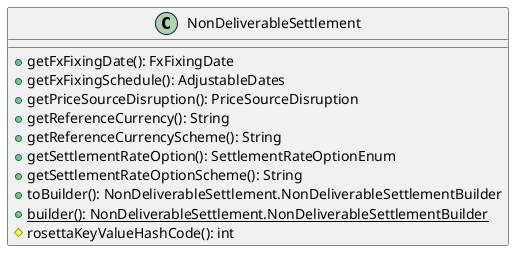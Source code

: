 @startuml

    class NonDeliverableSettlement [[NonDeliverableSettlement.html]] {
        +getFxFixingDate(): FxFixingDate
        +getFxFixingSchedule(): AdjustableDates
        +getPriceSourceDisruption(): PriceSourceDisruption
        +getReferenceCurrency(): String
        +getReferenceCurrencyScheme(): String
        +getSettlementRateOption(): SettlementRateOptionEnum
        +getSettlementRateOptionScheme(): String
        +toBuilder(): NonDeliverableSettlement.NonDeliverableSettlementBuilder
        {static} +builder(): NonDeliverableSettlement.NonDeliverableSettlementBuilder
        #rosettaKeyValueHashCode(): int
    }

@enduml
